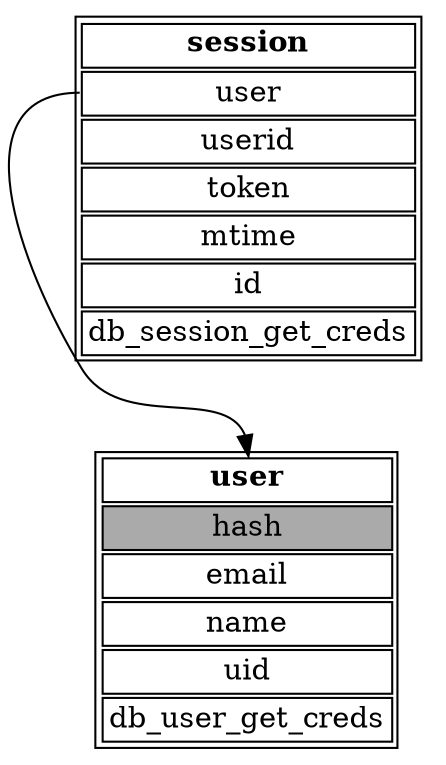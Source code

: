 digraph default {
	struct_user[shape=none, fillcolor="#ffffff", style="filled", label=<
		<table>
			<tr><td port="_top"><b>user</b></td></tr>
			<tr><td bgcolor="#aaaaaa" port="hash">hash</td></tr>
			<tr><td bgcolor="#ffffff" port="email">email</td></tr>
			<tr><td bgcolor="#ffffff" port="name">name</td></tr>
			<tr><td bgcolor="#ffffff" port="uid">uid</td></tr>
			<tr><td>db_user_get_creds</td></tr>
		</table>>];
	struct_session:user -> struct_user:_top;
	struct_session[shape=none, fillcolor="#ffffff", style="filled", label=<
		<table>
			<tr><td port="_top"><b>session</b></td></tr>
			<tr><td bgcolor="#ffffff" port="user">user</td></tr>
			<tr><td bgcolor="#ffffff" port="userid">userid</td></tr>
			<tr><td bgcolor="#ffffff" port="token">token</td></tr>
			<tr><td bgcolor="#ffffff" port="mtime">mtime</td></tr>
			<tr><td bgcolor="#ffffff" port="id">id</td></tr>
			<tr><td>db_session_get_creds</td></tr>
		</table>>];
}
